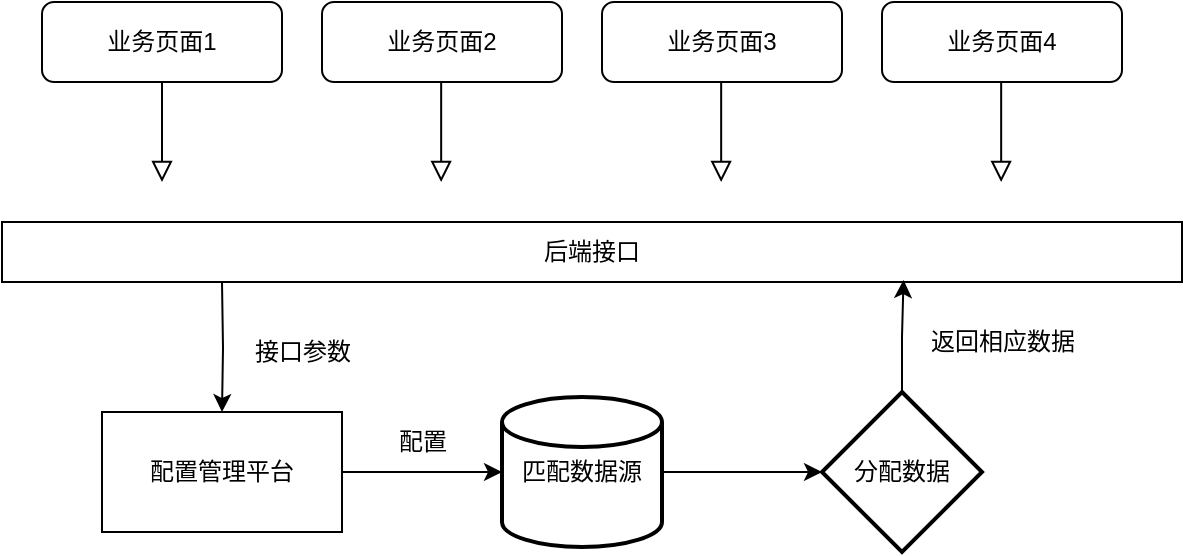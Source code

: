 <mxfile version="20.8.1" type="github">
  <diagram id="C5RBs43oDa-KdzZeNtuy" name="Page-1">
    <mxGraphModel dx="954" dy="1050" grid="1" gridSize="10" guides="1" tooltips="1" connect="1" arrows="1" fold="1" page="1" pageScale="1" pageWidth="827" pageHeight="1169" math="0" shadow="0">
      <root>
        <mxCell id="WIyWlLk6GJQsqaUBKTNV-0" />
        <mxCell id="WIyWlLk6GJQsqaUBKTNV-1" parent="WIyWlLk6GJQsqaUBKTNV-0" />
        <mxCell id="WIyWlLk6GJQsqaUBKTNV-2" value="" style="rounded=0;html=1;jettySize=auto;orthogonalLoop=1;fontSize=11;endArrow=block;endFill=0;endSize=8;strokeWidth=1;shadow=0;labelBackgroundColor=none;edgeStyle=orthogonalEdgeStyle;" parent="WIyWlLk6GJQsqaUBKTNV-1" source="WIyWlLk6GJQsqaUBKTNV-3" edge="1">
          <mxGeometry relative="1" as="geometry">
            <mxPoint x="220" y="170" as="targetPoint" />
          </mxGeometry>
        </mxCell>
        <mxCell id="WIyWlLk6GJQsqaUBKTNV-3" value="业务页面1" style="rounded=1;whiteSpace=wrap;html=1;fontSize=12;glass=0;strokeWidth=1;shadow=0;" parent="WIyWlLk6GJQsqaUBKTNV-1" vertex="1">
          <mxGeometry x="160" y="80" width="120" height="40" as="geometry" />
        </mxCell>
        <mxCell id="lBMocrQEEDuqXQr7Sqsh-0" value="业务页面2" style="rounded=1;whiteSpace=wrap;html=1;fontSize=12;glass=0;strokeWidth=1;shadow=0;" parent="WIyWlLk6GJQsqaUBKTNV-1" vertex="1">
          <mxGeometry x="300" y="80" width="120" height="40" as="geometry" />
        </mxCell>
        <mxCell id="lBMocrQEEDuqXQr7Sqsh-1" value="业务页面3" style="rounded=1;whiteSpace=wrap;html=1;fontSize=12;glass=0;strokeWidth=1;shadow=0;" parent="WIyWlLk6GJQsqaUBKTNV-1" vertex="1">
          <mxGeometry x="440" y="80" width="120" height="40" as="geometry" />
        </mxCell>
        <mxCell id="lBMocrQEEDuqXQr7Sqsh-3" value="业务页面4" style="rounded=1;whiteSpace=wrap;html=1;fontSize=12;glass=0;strokeWidth=1;shadow=0;" parent="WIyWlLk6GJQsqaUBKTNV-1" vertex="1">
          <mxGeometry x="580" y="80" width="120" height="40" as="geometry" />
        </mxCell>
        <mxCell id="lBMocrQEEDuqXQr7Sqsh-4" value="" style="rounded=0;html=1;jettySize=auto;orthogonalLoop=1;fontSize=11;endArrow=block;endFill=0;endSize=8;strokeWidth=1;shadow=0;labelBackgroundColor=none;edgeStyle=orthogonalEdgeStyle;" parent="WIyWlLk6GJQsqaUBKTNV-1" edge="1">
          <mxGeometry relative="1" as="geometry">
            <mxPoint x="359.58" y="120" as="sourcePoint" />
            <mxPoint x="359.58" y="170" as="targetPoint" />
          </mxGeometry>
        </mxCell>
        <mxCell id="lBMocrQEEDuqXQr7Sqsh-5" value="" style="rounded=0;html=1;jettySize=auto;orthogonalLoop=1;fontSize=11;endArrow=block;endFill=0;endSize=8;strokeWidth=1;shadow=0;labelBackgroundColor=none;edgeStyle=orthogonalEdgeStyle;" parent="WIyWlLk6GJQsqaUBKTNV-1" edge="1">
          <mxGeometry relative="1" as="geometry">
            <mxPoint x="499.58" y="120" as="sourcePoint" />
            <mxPoint x="499.58" y="170" as="targetPoint" />
          </mxGeometry>
        </mxCell>
        <mxCell id="lBMocrQEEDuqXQr7Sqsh-6" value="" style="rounded=0;html=1;jettySize=auto;orthogonalLoop=1;fontSize=11;endArrow=block;endFill=0;endSize=8;strokeWidth=1;shadow=0;labelBackgroundColor=none;edgeStyle=orthogonalEdgeStyle;" parent="WIyWlLk6GJQsqaUBKTNV-1" edge="1">
          <mxGeometry relative="1" as="geometry">
            <mxPoint x="639.58" y="120" as="sourcePoint" />
            <mxPoint x="639.58" y="170" as="targetPoint" />
          </mxGeometry>
        </mxCell>
        <mxCell id="EVSOa223A1qhfEuojWkk-2" value="" style="edgeStyle=orthogonalEdgeStyle;rounded=0;orthogonalLoop=1;jettySize=auto;html=1;" edge="1" parent="WIyWlLk6GJQsqaUBKTNV-1" target="EVSOa223A1qhfEuojWkk-1">
          <mxGeometry relative="1" as="geometry">
            <mxPoint x="250" y="220" as="sourcePoint" />
          </mxGeometry>
        </mxCell>
        <mxCell id="lBMocrQEEDuqXQr7Sqsh-8" value="后端接口" style="rounded=0;whiteSpace=wrap;html=1;" parent="WIyWlLk6GJQsqaUBKTNV-1" vertex="1">
          <mxGeometry x="140" y="190" width="590" height="30" as="geometry" />
        </mxCell>
        <mxCell id="EVSOa223A1qhfEuojWkk-13" value="" style="edgeStyle=orthogonalEdgeStyle;rounded=0;orthogonalLoop=1;jettySize=auto;html=1;" edge="1" parent="WIyWlLk6GJQsqaUBKTNV-1" source="EVSOa223A1qhfEuojWkk-1">
          <mxGeometry relative="1" as="geometry">
            <mxPoint x="390" y="315" as="targetPoint" />
          </mxGeometry>
        </mxCell>
        <mxCell id="EVSOa223A1qhfEuojWkk-1" value="配置管理平台" style="whiteSpace=wrap;html=1;rounded=0;" vertex="1" parent="WIyWlLk6GJQsqaUBKTNV-1">
          <mxGeometry x="190" y="285" width="120" height="60" as="geometry" />
        </mxCell>
        <mxCell id="EVSOa223A1qhfEuojWkk-4" value="接口参数" style="text;html=1;align=center;verticalAlign=middle;resizable=0;points=[];autosize=1;strokeColor=none;fillColor=none;" vertex="1" parent="WIyWlLk6GJQsqaUBKTNV-1">
          <mxGeometry x="255" y="240" width="70" height="30" as="geometry" />
        </mxCell>
        <mxCell id="EVSOa223A1qhfEuojWkk-17" value="" style="edgeStyle=orthogonalEdgeStyle;rounded=0;orthogonalLoop=1;jettySize=auto;html=1;" edge="1" parent="WIyWlLk6GJQsqaUBKTNV-1" source="EVSOa223A1qhfEuojWkk-14" target="EVSOa223A1qhfEuojWkk-16">
          <mxGeometry relative="1" as="geometry" />
        </mxCell>
        <mxCell id="EVSOa223A1qhfEuojWkk-14" value="匹配数据源" style="strokeWidth=2;html=1;shape=mxgraph.flowchart.database;whiteSpace=wrap;" vertex="1" parent="WIyWlLk6GJQsqaUBKTNV-1">
          <mxGeometry x="390" y="277.5" width="80" height="75" as="geometry" />
        </mxCell>
        <mxCell id="EVSOa223A1qhfEuojWkk-15" value="配置" style="text;html=1;align=center;verticalAlign=middle;resizable=0;points=[];autosize=1;strokeColor=none;fillColor=none;" vertex="1" parent="WIyWlLk6GJQsqaUBKTNV-1">
          <mxGeometry x="325" y="285" width="50" height="30" as="geometry" />
        </mxCell>
        <mxCell id="EVSOa223A1qhfEuojWkk-19" style="edgeStyle=orthogonalEdgeStyle;rounded=0;orthogonalLoop=1;jettySize=auto;html=1;exitX=0.5;exitY=0;exitDx=0;exitDy=0;entryX=0.764;entryY=0.967;entryDx=0;entryDy=0;entryPerimeter=0;" edge="1" parent="WIyWlLk6GJQsqaUBKTNV-1" source="EVSOa223A1qhfEuojWkk-16" target="lBMocrQEEDuqXQr7Sqsh-8">
          <mxGeometry relative="1" as="geometry" />
        </mxCell>
        <mxCell id="EVSOa223A1qhfEuojWkk-16" value="分配数据" style="rhombus;whiteSpace=wrap;html=1;strokeWidth=2;" vertex="1" parent="WIyWlLk6GJQsqaUBKTNV-1">
          <mxGeometry x="550" y="275" width="80" height="80" as="geometry" />
        </mxCell>
        <mxCell id="EVSOa223A1qhfEuojWkk-20" value="返回相应数据" style="text;html=1;align=center;verticalAlign=middle;resizable=0;points=[];autosize=1;strokeColor=none;fillColor=none;" vertex="1" parent="WIyWlLk6GJQsqaUBKTNV-1">
          <mxGeometry x="590" y="235" width="100" height="30" as="geometry" />
        </mxCell>
      </root>
    </mxGraphModel>
  </diagram>
</mxfile>
